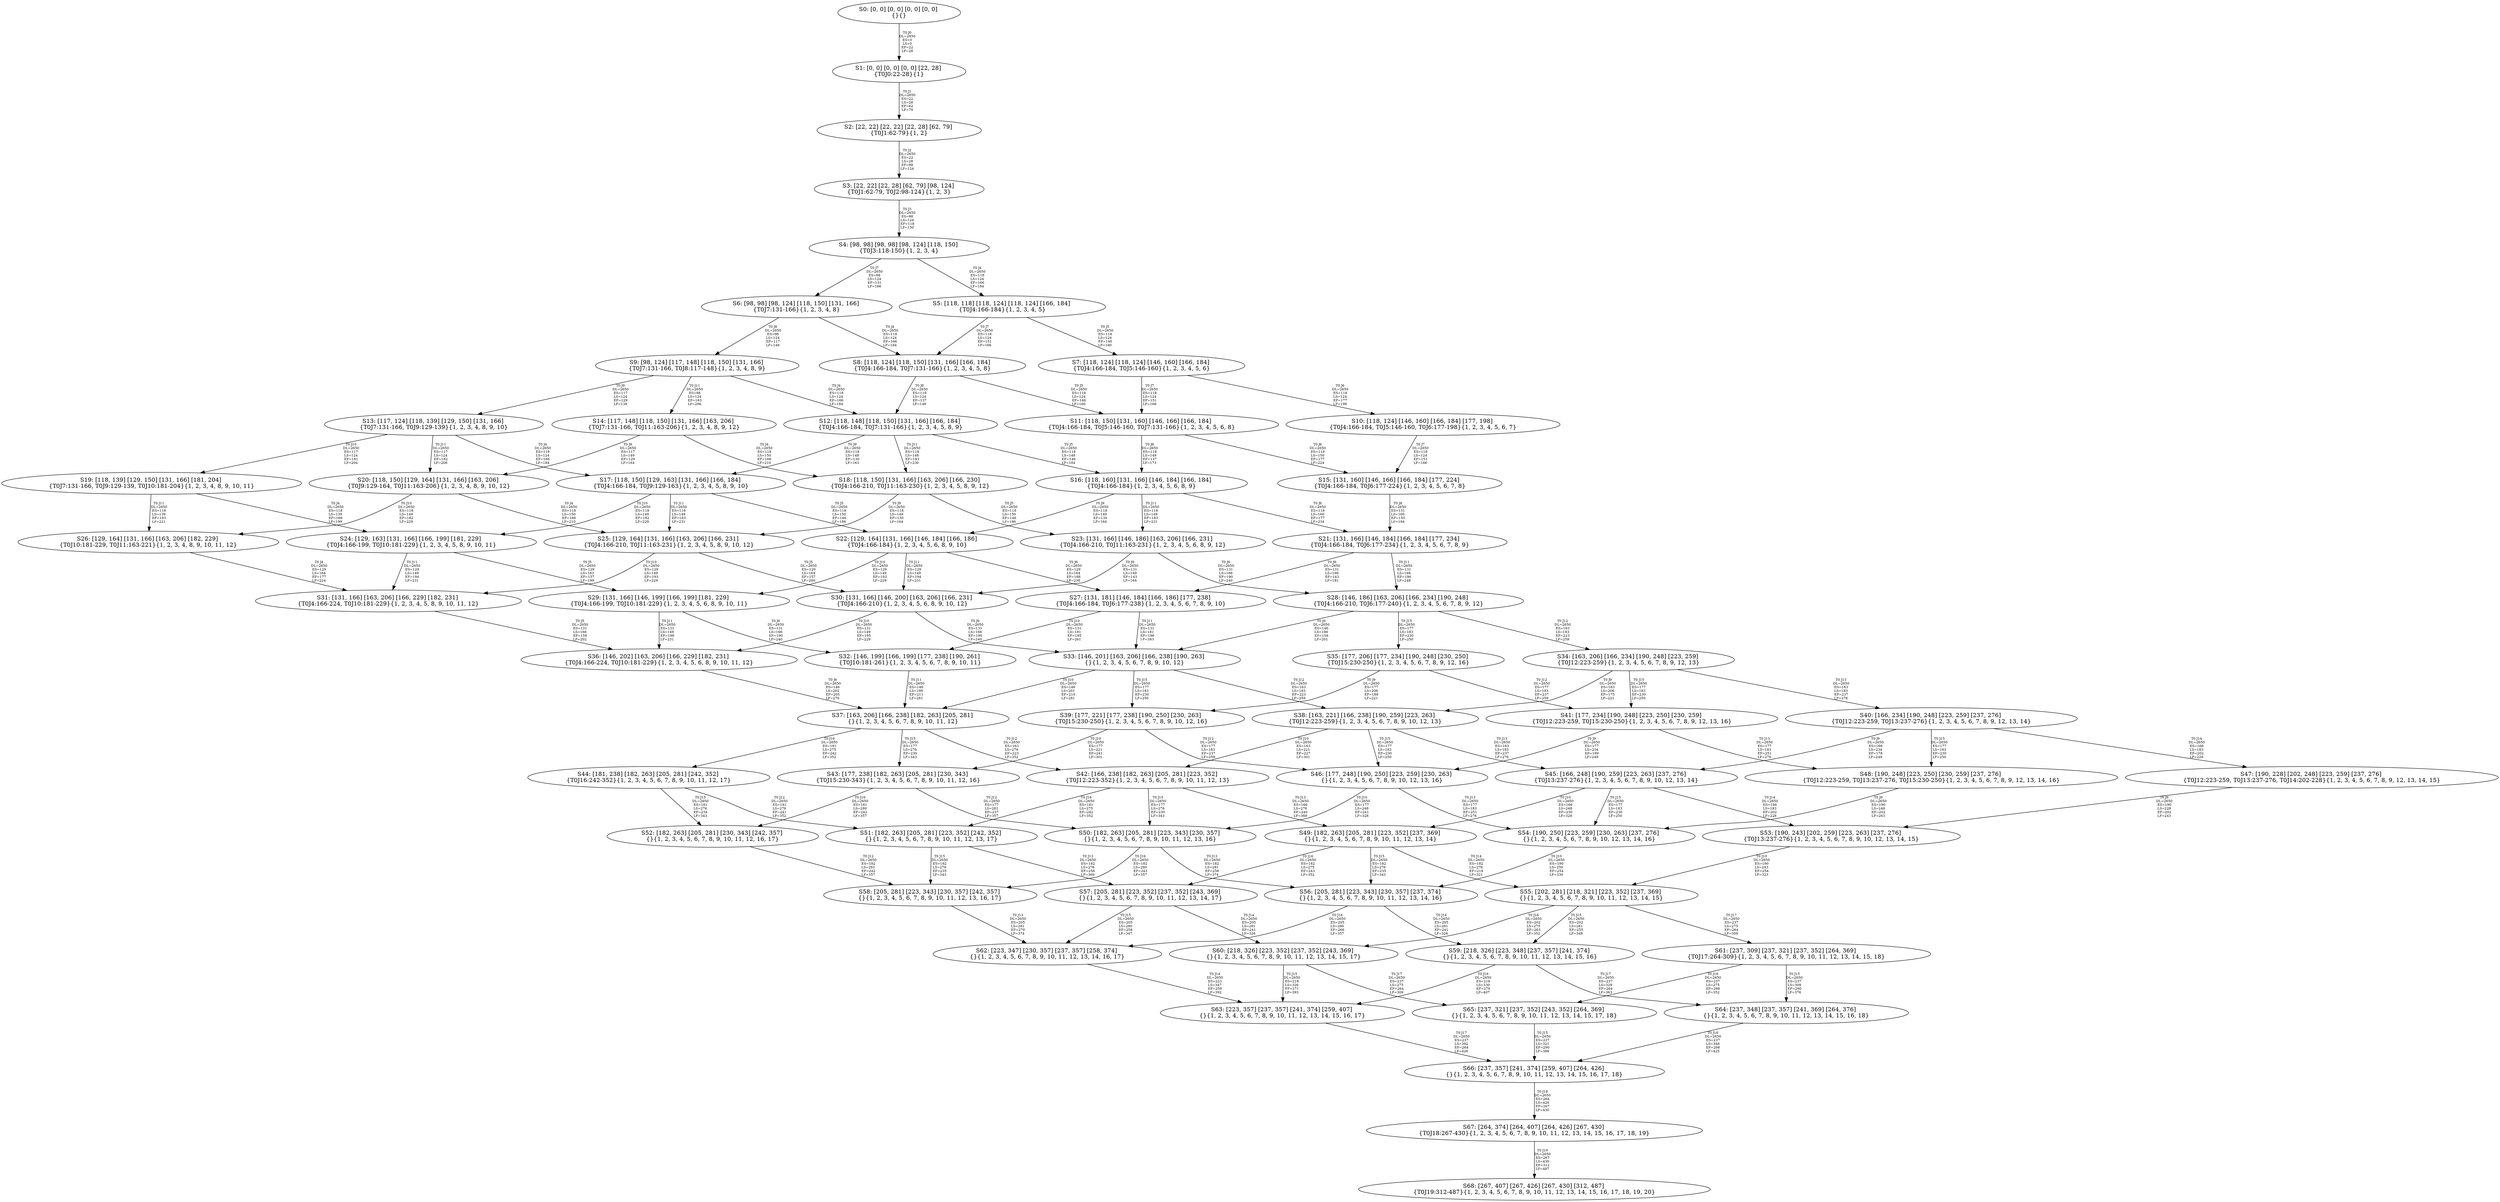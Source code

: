 digraph {
	S0[label="S0: [0, 0] [0, 0] [0, 0] [0, 0] \n{}{}"];
	S1[label="S1: [0, 0] [0, 0] [0, 0] [22, 28] \n{T0J0:22-28}{1}"];
	S2[label="S2: [22, 22] [22, 22] [22, 28] [62, 79] \n{T0J1:62-79}{1, 2}"];
	S3[label="S3: [22, 22] [22, 28] [62, 79] [98, 124] \n{T0J1:62-79, T0J2:98-124}{1, 2, 3}"];
	S4[label="S4: [98, 98] [98, 98] [98, 124] [118, 150] \n{T0J3:118-150}{1, 2, 3, 4}"];
	S5[label="S5: [118, 118] [118, 124] [118, 124] [166, 184] \n{T0J4:166-184}{1, 2, 3, 4, 5}"];
	S6[label="S6: [98, 98] [98, 124] [118, 150] [131, 166] \n{T0J7:131-166}{1, 2, 3, 4, 8}"];
	S7[label="S7: [118, 124] [118, 124] [146, 160] [166, 184] \n{T0J4:166-184, T0J5:146-160}{1, 2, 3, 4, 5, 6}"];
	S8[label="S8: [118, 124] [118, 150] [131, 166] [166, 184] \n{T0J4:166-184, T0J7:131-166}{1, 2, 3, 4, 5, 8}"];
	S9[label="S9: [98, 124] [117, 148] [118, 150] [131, 166] \n{T0J7:131-166, T0J8:117-148}{1, 2, 3, 4, 8, 9}"];
	S10[label="S10: [118, 124] [146, 160] [166, 184] [177, 198] \n{T0J4:166-184, T0J5:146-160, T0J6:177-198}{1, 2, 3, 4, 5, 6, 7}"];
	S11[label="S11: [118, 150] [131, 160] [146, 166] [166, 184] \n{T0J4:166-184, T0J5:146-160, T0J7:131-166}{1, 2, 3, 4, 5, 6, 8}"];
	S12[label="S12: [118, 148] [118, 150] [131, 166] [166, 184] \n{T0J4:166-184, T0J7:131-166}{1, 2, 3, 4, 5, 8, 9}"];
	S13[label="S13: [117, 124] [118, 139] [129, 150] [131, 166] \n{T0J7:131-166, T0J9:129-139}{1, 2, 3, 4, 8, 9, 10}"];
	S14[label="S14: [117, 148] [118, 150] [131, 166] [163, 206] \n{T0J7:131-166, T0J11:163-206}{1, 2, 3, 4, 8, 9, 12}"];
	S15[label="S15: [131, 160] [146, 166] [166, 184] [177, 224] \n{T0J4:166-184, T0J6:177-224}{1, 2, 3, 4, 5, 6, 7, 8}"];
	S16[label="S16: [118, 160] [131, 166] [146, 184] [166, 184] \n{T0J4:166-184}{1, 2, 3, 4, 5, 6, 8, 9}"];
	S17[label="S17: [118, 150] [129, 163] [131, 166] [166, 184] \n{T0J4:166-184, T0J9:129-163}{1, 2, 3, 4, 5, 8, 9, 10}"];
	S18[label="S18: [118, 150] [131, 166] [163, 206] [166, 230] \n{T0J4:166-210, T0J11:163-230}{1, 2, 3, 4, 5, 8, 9, 12}"];
	S19[label="S19: [118, 139] [129, 150] [131, 166] [181, 204] \n{T0J7:131-166, T0J9:129-139, T0J10:181-204}{1, 2, 3, 4, 8, 9, 10, 11}"];
	S20[label="S20: [118, 150] [129, 164] [131, 166] [163, 206] \n{T0J9:129-164, T0J11:163-206}{1, 2, 3, 4, 8, 9, 10, 12}"];
	S21[label="S21: [131, 166] [146, 184] [166, 184] [177, 234] \n{T0J4:166-184, T0J6:177-234}{1, 2, 3, 4, 5, 6, 7, 8, 9}"];
	S22[label="S22: [129, 164] [131, 166] [146, 184] [166, 186] \n{T0J4:166-184}{1, 2, 3, 4, 5, 6, 8, 9, 10}"];
	S23[label="S23: [131, 166] [146, 186] [163, 206] [166, 231] \n{T0J4:166-210, T0J11:163-231}{1, 2, 3, 4, 5, 6, 8, 9, 12}"];
	S24[label="S24: [129, 163] [131, 166] [166, 199] [181, 229] \n{T0J4:166-199, T0J10:181-229}{1, 2, 3, 4, 5, 8, 9, 10, 11}"];
	S25[label="S25: [129, 164] [131, 166] [163, 206] [166, 231] \n{T0J4:166-210, T0J11:163-231}{1, 2, 3, 4, 5, 8, 9, 10, 12}"];
	S26[label="S26: [129, 164] [131, 166] [163, 206] [182, 229] \n{T0J10:181-229, T0J11:163-221}{1, 2, 3, 4, 8, 9, 10, 11, 12}"];
	S27[label="S27: [131, 181] [146, 184] [166, 186] [177, 238] \n{T0J4:166-184, T0J6:177-238}{1, 2, 3, 4, 5, 6, 7, 8, 9, 10}"];
	S28[label="S28: [146, 186] [163, 206] [166, 234] [190, 248] \n{T0J4:166-210, T0J6:177-240}{1, 2, 3, 4, 5, 6, 7, 8, 9, 12}"];
	S29[label="S29: [131, 166] [146, 199] [166, 199] [181, 229] \n{T0J4:166-199, T0J10:181-229}{1, 2, 3, 4, 5, 6, 8, 9, 10, 11}"];
	S30[label="S30: [131, 166] [146, 200] [163, 206] [166, 231] \n{T0J4:166-210}{1, 2, 3, 4, 5, 6, 8, 9, 10, 12}"];
	S31[label="S31: [131, 166] [163, 206] [166, 229] [182, 231] \n{T0J4:166-224, T0J10:181-229}{1, 2, 3, 4, 5, 8, 9, 10, 11, 12}"];
	S32[label="S32: [146, 199] [166, 199] [177, 238] [190, 261] \n{T0J10:181-261}{1, 2, 3, 4, 5, 6, 7, 8, 9, 10, 11}"];
	S33[label="S33: [146, 201] [163, 206] [166, 238] [190, 263] \n{}{1, 2, 3, 4, 5, 6, 7, 8, 9, 10, 12}"];
	S34[label="S34: [163, 206] [166, 234] [190, 248] [223, 259] \n{T0J12:223-259}{1, 2, 3, 4, 5, 6, 7, 8, 9, 12, 13}"];
	S35[label="S35: [177, 206] [177, 234] [190, 248] [230, 250] \n{T0J15:230-250}{1, 2, 3, 4, 5, 6, 7, 8, 9, 12, 16}"];
	S36[label="S36: [146, 202] [163, 206] [166, 229] [182, 231] \n{T0J4:166-224, T0J10:181-229}{1, 2, 3, 4, 5, 6, 8, 9, 10, 11, 12}"];
	S37[label="S37: [163, 206] [166, 238] [182, 263] [205, 281] \n{}{1, 2, 3, 4, 5, 6, 7, 8, 9, 10, 11, 12}"];
	S38[label="S38: [163, 221] [166, 238] [190, 259] [223, 263] \n{T0J12:223-259}{1, 2, 3, 4, 5, 6, 7, 8, 9, 10, 12, 13}"];
	S39[label="S39: [177, 221] [177, 238] [190, 250] [230, 263] \n{T0J15:230-250}{1, 2, 3, 4, 5, 6, 7, 8, 9, 10, 12, 16}"];
	S40[label="S40: [166, 234] [190, 248] [223, 259] [237, 276] \n{T0J12:223-259, T0J13:237-276}{1, 2, 3, 4, 5, 6, 7, 8, 9, 12, 13, 14}"];
	S41[label="S41: [177, 234] [190, 248] [223, 250] [230, 259] \n{T0J12:223-259, T0J15:230-250}{1, 2, 3, 4, 5, 6, 7, 8, 9, 12, 13, 16}"];
	S42[label="S42: [166, 238] [182, 263] [205, 281] [223, 352] \n{T0J12:223-352}{1, 2, 3, 4, 5, 6, 7, 8, 9, 10, 11, 12, 13}"];
	S43[label="S43: [177, 238] [182, 263] [205, 281] [230, 343] \n{T0J15:230-343}{1, 2, 3, 4, 5, 6, 7, 8, 9, 10, 11, 12, 16}"];
	S44[label="S44: [181, 238] [182, 263] [205, 281] [242, 352] \n{T0J16:242-352}{1, 2, 3, 4, 5, 6, 7, 8, 9, 10, 11, 12, 17}"];
	S45[label="S45: [166, 248] [190, 259] [223, 263] [237, 276] \n{T0J13:237-276}{1, 2, 3, 4, 5, 6, 7, 8, 9, 10, 12, 13, 14}"];
	S46[label="S46: [177, 248] [190, 250] [223, 259] [230, 263] \n{}{1, 2, 3, 4, 5, 6, 7, 8, 9, 10, 12, 13, 16}"];
	S47[label="S47: [190, 228] [202, 248] [223, 259] [237, 276] \n{T0J12:223-259, T0J13:237-276, T0J14:202-228}{1, 2, 3, 4, 5, 6, 7, 8, 9, 12, 13, 14, 15}"];
	S48[label="S48: [190, 248] [223, 250] [230, 259] [237, 276] \n{T0J12:223-259, T0J13:237-276, T0J15:230-250}{1, 2, 3, 4, 5, 6, 7, 8, 9, 12, 13, 14, 16}"];
	S49[label="S49: [182, 263] [205, 281] [223, 352] [237, 369] \n{}{1, 2, 3, 4, 5, 6, 7, 8, 9, 10, 11, 12, 13, 14}"];
	S50[label="S50: [182, 263] [205, 281] [223, 343] [230, 357] \n{}{1, 2, 3, 4, 5, 6, 7, 8, 9, 10, 11, 12, 13, 16}"];
	S51[label="S51: [182, 263] [205, 281] [223, 352] [242, 352] \n{}{1, 2, 3, 4, 5, 6, 7, 8, 9, 10, 11, 12, 13, 17}"];
	S52[label="S52: [182, 263] [205, 281] [230, 343] [242, 357] \n{}{1, 2, 3, 4, 5, 6, 7, 8, 9, 10, 11, 12, 16, 17}"];
	S53[label="S53: [190, 243] [202, 259] [223, 263] [237, 276] \n{T0J13:237-276}{1, 2, 3, 4, 5, 6, 7, 8, 9, 10, 12, 13, 14, 15}"];
	S54[label="S54: [190, 250] [223, 259] [230, 263] [237, 276] \n{}{1, 2, 3, 4, 5, 6, 7, 8, 9, 10, 12, 13, 14, 16}"];
	S55[label="S55: [202, 281] [218, 321] [223, 352] [237, 369] \n{}{1, 2, 3, 4, 5, 6, 7, 8, 9, 10, 11, 12, 13, 14, 15}"];
	S56[label="S56: [205, 281] [223, 343] [230, 357] [237, 374] \n{}{1, 2, 3, 4, 5, 6, 7, 8, 9, 10, 11, 12, 13, 14, 16}"];
	S57[label="S57: [205, 281] [223, 352] [237, 352] [243, 369] \n{}{1, 2, 3, 4, 5, 6, 7, 8, 9, 10, 11, 12, 13, 14, 17}"];
	S58[label="S58: [205, 281] [223, 343] [230, 357] [242, 357] \n{}{1, 2, 3, 4, 5, 6, 7, 8, 9, 10, 11, 12, 13, 16, 17}"];
	S59[label="S59: [218, 326] [223, 348] [237, 357] [241, 374] \n{}{1, 2, 3, 4, 5, 6, 7, 8, 9, 10, 11, 12, 13, 14, 15, 16}"];
	S60[label="S60: [218, 326] [223, 352] [237, 352] [243, 369] \n{}{1, 2, 3, 4, 5, 6, 7, 8, 9, 10, 11, 12, 13, 14, 15, 17}"];
	S61[label="S61: [237, 309] [237, 321] [237, 352] [264, 369] \n{T0J17:264-309}{1, 2, 3, 4, 5, 6, 7, 8, 9, 10, 11, 12, 13, 14, 15, 18}"];
	S62[label="S62: [223, 347] [230, 357] [237, 357] [258, 374] \n{}{1, 2, 3, 4, 5, 6, 7, 8, 9, 10, 11, 12, 13, 14, 16, 17}"];
	S63[label="S63: [223, 357] [237, 357] [241, 374] [259, 407] \n{}{1, 2, 3, 4, 5, 6, 7, 8, 9, 10, 11, 12, 13, 14, 15, 16, 17}"];
	S64[label="S64: [237, 348] [237, 357] [241, 369] [264, 376] \n{}{1, 2, 3, 4, 5, 6, 7, 8, 9, 10, 11, 12, 13, 14, 15, 16, 18}"];
	S65[label="S65: [237, 321] [237, 352] [243, 352] [264, 369] \n{}{1, 2, 3, 4, 5, 6, 7, 8, 9, 10, 11, 12, 13, 14, 15, 17, 18}"];
	S66[label="S66: [237, 357] [241, 374] [259, 407] [264, 426] \n{}{1, 2, 3, 4, 5, 6, 7, 8, 9, 10, 11, 12, 13, 14, 15, 16, 17, 18}"];
	S67[label="S67: [264, 374] [264, 407] [264, 426] [267, 430] \n{T0J18:267-430}{1, 2, 3, 4, 5, 6, 7, 8, 9, 10, 11, 12, 13, 14, 15, 16, 17, 18, 19}"];
	S68[label="S68: [267, 407] [267, 426] [267, 430] [312, 487] \n{T0J19:312-487}{1, 2, 3, 4, 5, 6, 7, 8, 9, 10, 11, 12, 13, 14, 15, 16, 17, 18, 19, 20}"];
	S0 -> S1[label="T0 J0\nDL=2650\nES=0\nLS=0\nEF=22\nLF=28",fontsize=8];
	S1 -> S2[label="T0 J1\nDL=2650\nES=22\nLS=28\nEF=62\nLF=79",fontsize=8];
	S2 -> S3[label="T0 J2\nDL=2650\nES=22\nLS=28\nEF=98\nLF=124",fontsize=8];
	S3 -> S4[label="T0 J3\nDL=2650\nES=98\nLS=124\nEF=118\nLF=150",fontsize=8];
	S4 -> S5[label="T0 J4\nDL=2650\nES=118\nLS=124\nEF=166\nLF=184",fontsize=8];
	S4 -> S6[label="T0 J7\nDL=2650\nES=98\nLS=124\nEF=131\nLF=166",fontsize=8];
	S5 -> S7[label="T0 J5\nDL=2650\nES=118\nLS=124\nEF=146\nLF=160",fontsize=8];
	S5 -> S8[label="T0 J7\nDL=2650\nES=118\nLS=124\nEF=151\nLF=166",fontsize=8];
	S6 -> S8[label="T0 J4\nDL=2650\nES=118\nLS=124\nEF=166\nLF=184",fontsize=8];
	S6 -> S9[label="T0 J8\nDL=2650\nES=98\nLS=124\nEF=117\nLF=148",fontsize=8];
	S7 -> S10[label="T0 J6\nDL=2650\nES=118\nLS=124\nEF=177\nLF=198",fontsize=8];
	S7 -> S11[label="T0 J7\nDL=2650\nES=118\nLS=124\nEF=151\nLF=166",fontsize=8];
	S8 -> S11[label="T0 J5\nDL=2650\nES=118\nLS=124\nEF=146\nLF=160",fontsize=8];
	S8 -> S12[label="T0 J8\nDL=2650\nES=118\nLS=124\nEF=137\nLF=148",fontsize=8];
	S9 -> S12[label="T0 J4\nDL=2650\nES=118\nLS=124\nEF=166\nLF=184",fontsize=8];
	S9 -> S13[label="T0 J9\nDL=2650\nES=117\nLS=124\nEF=129\nLF=139",fontsize=8];
	S9 -> S14[label="T0 J11\nDL=2650\nES=98\nLS=124\nEF=163\nLF=206",fontsize=8];
	S10 -> S15[label="T0 J7\nDL=2650\nES=118\nLS=124\nEF=151\nLF=166",fontsize=8];
	S11 -> S15[label="T0 J6\nDL=2650\nES=118\nLS=150\nEF=177\nLF=224",fontsize=8];
	S11 -> S16[label="T0 J8\nDL=2650\nES=118\nLS=149\nEF=137\nLF=173",fontsize=8];
	S12 -> S16[label="T0 J5\nDL=2650\nES=118\nLS=148\nEF=146\nLF=184",fontsize=8];
	S12 -> S17[label="T0 J9\nDL=2650\nES=118\nLS=148\nEF=130\nLF=163",fontsize=8];
	S12 -> S18[label="T0 J11\nDL=2650\nES=118\nLS=148\nEF=183\nLF=230",fontsize=8];
	S13 -> S17[label="T0 J4\nDL=2650\nES=118\nLS=124\nEF=166\nLF=184",fontsize=8];
	S13 -> S19[label="T0 J10\nDL=2650\nES=117\nLS=124\nEF=181\nLF=204",fontsize=8];
	S13 -> S20[label="T0 J11\nDL=2650\nES=117\nLS=124\nEF=182\nLF=206",fontsize=8];
	S14 -> S18[label="T0 J4\nDL=2650\nES=118\nLS=150\nEF=166\nLF=210",fontsize=8];
	S14 -> S20[label="T0 J9\nDL=2650\nES=117\nLS=149\nEF=129\nLF=164",fontsize=8];
	S15 -> S21[label="T0 J8\nDL=2650\nES=131\nLS=160\nEF=150\nLF=184",fontsize=8];
	S16 -> S21[label="T0 J6\nDL=2650\nES=118\nLS=160\nEF=177\nLF=234",fontsize=8];
	S16 -> S22[label="T0 J9\nDL=2650\nES=118\nLS=149\nEF=130\nLF=164",fontsize=8];
	S16 -> S23[label="T0 J11\nDL=2650\nES=118\nLS=149\nEF=183\nLF=231",fontsize=8];
	S17 -> S22[label="T0 J5\nDL=2650\nES=118\nLS=150\nEF=146\nLF=186",fontsize=8];
	S17 -> S24[label="T0 J10\nDL=2650\nES=118\nLS=149\nEF=182\nLF=229",fontsize=8];
	S17 -> S25[label="T0 J11\nDL=2650\nES=118\nLS=149\nEF=183\nLF=231",fontsize=8];
	S18 -> S23[label="T0 J5\nDL=2650\nES=118\nLS=150\nEF=146\nLF=186",fontsize=8];
	S18 -> S25[label="T0 J9\nDL=2650\nES=118\nLS=149\nEF=130\nLF=164",fontsize=8];
	S19 -> S24[label="T0 J4\nDL=2650\nES=118\nLS=139\nEF=166\nLF=199",fontsize=8];
	S19 -> S26[label="T0 J11\nDL=2650\nES=118\nLS=139\nEF=183\nLF=221",fontsize=8];
	S20 -> S25[label="T0 J4\nDL=2650\nES=118\nLS=150\nEF=166\nLF=210",fontsize=8];
	S20 -> S26[label="T0 J10\nDL=2650\nES=118\nLS=149\nEF=182\nLF=229",fontsize=8];
	S21 -> S27[label="T0 J9\nDL=2650\nES=131\nLS=166\nEF=143\nLF=181",fontsize=8];
	S21 -> S28[label="T0 J11\nDL=2650\nES=131\nLS=166\nEF=196\nLF=248",fontsize=8];
	S22 -> S27[label="T0 J6\nDL=2650\nES=129\nLS=164\nEF=188\nLF=238",fontsize=8];
	S22 -> S29[label="T0 J10\nDL=2650\nES=129\nLS=149\nEF=193\nLF=229",fontsize=8];
	S22 -> S30[label="T0 J11\nDL=2650\nES=129\nLS=149\nEF=194\nLF=231",fontsize=8];
	S23 -> S28[label="T0 J6\nDL=2650\nES=131\nLS=166\nEF=190\nLF=240",fontsize=8];
	S23 -> S30[label="T0 J9\nDL=2650\nES=131\nLS=149\nEF=143\nLF=164",fontsize=8];
	S24 -> S29[label="T0 J5\nDL=2650\nES=129\nLS=163\nEF=157\nLF=199",fontsize=8];
	S24 -> S31[label="T0 J11\nDL=2650\nES=129\nLS=149\nEF=194\nLF=231",fontsize=8];
	S25 -> S30[label="T0 J5\nDL=2650\nES=129\nLS=164\nEF=157\nLF=200",fontsize=8];
	S25 -> S31[label="T0 J10\nDL=2650\nES=129\nLS=149\nEF=193\nLF=229",fontsize=8];
	S26 -> S31[label="T0 J4\nDL=2650\nES=129\nLS=164\nEF=177\nLF=224",fontsize=8];
	S27 -> S32[label="T0 J10\nDL=2650\nES=131\nLS=181\nEF=195\nLF=261",fontsize=8];
	S27 -> S33[label="T0 J11\nDL=2650\nES=131\nLS=181\nEF=196\nLF=263",fontsize=8];
	S28 -> S33[label="T0 J9\nDL=2650\nES=146\nLS=186\nEF=158\nLF=201",fontsize=8];
	S28 -> S34[label="T0 J12\nDL=2650\nES=163\nLS=183\nEF=223\nLF=259",fontsize=8];
	S28 -> S35[label="T0 J15\nDL=2650\nES=177\nLS=183\nEF=230\nLF=250",fontsize=8];
	S29 -> S32[label="T0 J6\nDL=2650\nES=131\nLS=166\nEF=190\nLF=240",fontsize=8];
	S29 -> S36[label="T0 J11\nDL=2650\nES=131\nLS=149\nEF=196\nLF=231",fontsize=8];
	S30 -> S33[label="T0 J6\nDL=2650\nES=131\nLS=166\nEF=190\nLF=240",fontsize=8];
	S30 -> S36[label="T0 J10\nDL=2650\nES=131\nLS=149\nEF=195\nLF=229",fontsize=8];
	S31 -> S36[label="T0 J5\nDL=2650\nES=131\nLS=166\nEF=159\nLF=202",fontsize=8];
	S32 -> S37[label="T0 J11\nDL=2650\nES=146\nLS=199\nEF=211\nLF=281",fontsize=8];
	S33 -> S37[label="T0 J10\nDL=2650\nES=146\nLS=201\nEF=210\nLF=281",fontsize=8];
	S33 -> S38[label="T0 J12\nDL=2650\nES=163\nLS=183\nEF=223\nLF=259",fontsize=8];
	S33 -> S39[label="T0 J15\nDL=2650\nES=177\nLS=183\nEF=230\nLF=250",fontsize=8];
	S34 -> S38[label="T0 J9\nDL=2650\nES=163\nLS=206\nEF=175\nLF=221",fontsize=8];
	S34 -> S40[label="T0 J13\nDL=2650\nES=163\nLS=183\nEF=237\nLF=276",fontsize=8];
	S34 -> S41[label="T0 J15\nDL=2650\nES=177\nLS=183\nEF=230\nLF=250",fontsize=8];
	S35 -> S39[label="T0 J9\nDL=2650\nES=177\nLS=206\nEF=189\nLF=221",fontsize=8];
	S35 -> S41[label="T0 J12\nDL=2650\nES=177\nLS=183\nEF=237\nLF=259",fontsize=8];
	S36 -> S37[label="T0 J6\nDL=2650\nES=146\nLS=202\nEF=205\nLF=276",fontsize=8];
	S37 -> S42[label="T0 J12\nDL=2650\nES=163\nLS=276\nEF=223\nLF=352",fontsize=8];
	S37 -> S43[label="T0 J15\nDL=2650\nES=177\nLS=276\nEF=230\nLF=343",fontsize=8];
	S37 -> S44[label="T0 J16\nDL=2650\nES=181\nLS=275\nEF=242\nLF=352",fontsize=8];
	S38 -> S42[label="T0 J10\nDL=2650\nES=163\nLS=221\nEF=227\nLF=301",fontsize=8];
	S38 -> S45[label="T0 J13\nDL=2650\nES=163\nLS=183\nEF=237\nLF=276",fontsize=8];
	S38 -> S46[label="T0 J15\nDL=2650\nES=177\nLS=183\nEF=230\nLF=250",fontsize=8];
	S39 -> S43[label="T0 J10\nDL=2650\nES=177\nLS=221\nEF=241\nLF=301",fontsize=8];
	S39 -> S46[label="T0 J12\nDL=2650\nES=177\nLS=183\nEF=237\nLF=259",fontsize=8];
	S40 -> S45[label="T0 J9\nDL=2650\nES=166\nLS=234\nEF=178\nLF=249",fontsize=8];
	S40 -> S47[label="T0 J14\nDL=2650\nES=166\nLS=183\nEF=202\nLF=228",fontsize=8];
	S40 -> S48[label="T0 J15\nDL=2650\nES=177\nLS=183\nEF=230\nLF=250",fontsize=8];
	S41 -> S46[label="T0 J9\nDL=2650\nES=177\nLS=234\nEF=189\nLF=249",fontsize=8];
	S41 -> S48[label="T0 J13\nDL=2650\nES=177\nLS=183\nEF=251\nLF=276",fontsize=8];
	S42 -> S49[label="T0 J13\nDL=2650\nES=166\nLS=276\nEF=240\nLF=369",fontsize=8];
	S42 -> S50[label="T0 J15\nDL=2650\nES=177\nLS=276\nEF=230\nLF=343",fontsize=8];
	S42 -> S51[label="T0 J16\nDL=2650\nES=181\nLS=275\nEF=242\nLF=352",fontsize=8];
	S43 -> S50[label="T0 J12\nDL=2650\nES=177\nLS=281\nEF=237\nLF=357",fontsize=8];
	S43 -> S52[label="T0 J16\nDL=2650\nES=181\nLS=280\nEF=242\nLF=357",fontsize=8];
	S44 -> S51[label="T0 J12\nDL=2650\nES=181\nLS=276\nEF=241\nLF=352",fontsize=8];
	S44 -> S52[label="T0 J15\nDL=2650\nES=181\nLS=276\nEF=234\nLF=343",fontsize=8];
	S45 -> S49[label="T0 J10\nDL=2650\nES=166\nLS=248\nEF=230\nLF=328",fontsize=8];
	S45 -> S53[label="T0 J14\nDL=2650\nES=166\nLS=183\nEF=202\nLF=228",fontsize=8];
	S45 -> S54[label="T0 J15\nDL=2650\nES=177\nLS=183\nEF=230\nLF=250",fontsize=8];
	S46 -> S50[label="T0 J10\nDL=2650\nES=177\nLS=248\nEF=241\nLF=328",fontsize=8];
	S46 -> S54[label="T0 J13\nDL=2650\nES=177\nLS=183\nEF=251\nLF=276",fontsize=8];
	S47 -> S53[label="T0 J9\nDL=2650\nES=190\nLS=228\nEF=202\nLF=243",fontsize=8];
	S48 -> S54[label="T0 J9\nDL=2650\nES=190\nLS=248\nEF=202\nLF=263",fontsize=8];
	S49 -> S55[label="T0 J14\nDL=2650\nES=182\nLS=276\nEF=218\nLF=321",fontsize=8];
	S49 -> S56[label="T0 J15\nDL=2650\nES=182\nLS=276\nEF=235\nLF=343",fontsize=8];
	S49 -> S57[label="T0 J16\nDL=2650\nES=182\nLS=275\nEF=243\nLF=352",fontsize=8];
	S50 -> S56[label="T0 J13\nDL=2650\nES=182\nLS=281\nEF=256\nLF=374",fontsize=8];
	S50 -> S58[label="T0 J16\nDL=2650\nES=182\nLS=280\nEF=243\nLF=357",fontsize=8];
	S51 -> S57[label="T0 J13\nDL=2650\nES=182\nLS=276\nEF=256\nLF=369",fontsize=8];
	S51 -> S58[label="T0 J15\nDL=2650\nES=182\nLS=276\nEF=235\nLF=343",fontsize=8];
	S52 -> S58[label="T0 J12\nDL=2650\nES=182\nLS=281\nEF=242\nLF=357",fontsize=8];
	S53 -> S55[label="T0 J10\nDL=2650\nES=190\nLS=243\nEF=254\nLF=323",fontsize=8];
	S54 -> S56[label="T0 J10\nDL=2650\nES=190\nLS=250\nEF=254\nLF=330",fontsize=8];
	S55 -> S59[label="T0 J15\nDL=2650\nES=202\nLS=281\nEF=255\nLF=348",fontsize=8];
	S55 -> S60[label="T0 J16\nDL=2650\nES=202\nLS=275\nEF=263\nLF=352",fontsize=8];
	S55 -> S61[label="T0 J17\nDL=2650\nES=237\nLS=275\nEF=264\nLF=309",fontsize=8];
	S56 -> S59[label="T0 J14\nDL=2650\nES=205\nLS=281\nEF=241\nLF=326",fontsize=8];
	S56 -> S62[label="T0 J16\nDL=2650\nES=205\nLS=280\nEF=266\nLF=357",fontsize=8];
	S57 -> S60[label="T0 J14\nDL=2650\nES=205\nLS=281\nEF=241\nLF=326",fontsize=8];
	S57 -> S62[label="T0 J15\nDL=2650\nES=205\nLS=280\nEF=258\nLF=347",fontsize=8];
	S58 -> S62[label="T0 J13\nDL=2650\nES=205\nLS=281\nEF=279\nLF=374",fontsize=8];
	S59 -> S63[label="T0 J16\nDL=2650\nES=218\nLS=330\nEF=279\nLF=407",fontsize=8];
	S59 -> S64[label="T0 J17\nDL=2650\nES=237\nLS=329\nEF=264\nLF=363",fontsize=8];
	S60 -> S63[label="T0 J15\nDL=2650\nES=218\nLS=326\nEF=271\nLF=393",fontsize=8];
	S60 -> S65[label="T0 J17\nDL=2650\nES=237\nLS=275\nEF=264\nLF=309",fontsize=8];
	S61 -> S64[label="T0 J15\nDL=2650\nES=237\nLS=309\nEF=290\nLF=376",fontsize=8];
	S61 -> S65[label="T0 J16\nDL=2650\nES=237\nLS=275\nEF=298\nLF=352",fontsize=8];
	S62 -> S63[label="T0 J14\nDL=2650\nES=223\nLS=347\nEF=259\nLF=392",fontsize=8];
	S63 -> S66[label="T0 J17\nDL=2650\nES=237\nLS=392\nEF=264\nLF=426",fontsize=8];
	S64 -> S66[label="T0 J16\nDL=2650\nES=237\nLS=348\nEF=298\nLF=425",fontsize=8];
	S65 -> S66[label="T0 J15\nDL=2650\nES=237\nLS=321\nEF=290\nLF=388",fontsize=8];
	S66 -> S67[label="T0 J18\nDL=2650\nES=264\nLS=426\nEF=267\nLF=430",fontsize=8];
	S67 -> S68[label="T0 J19\nDL=2650\nES=267\nLS=430\nEF=312\nLF=487",fontsize=8];
}
